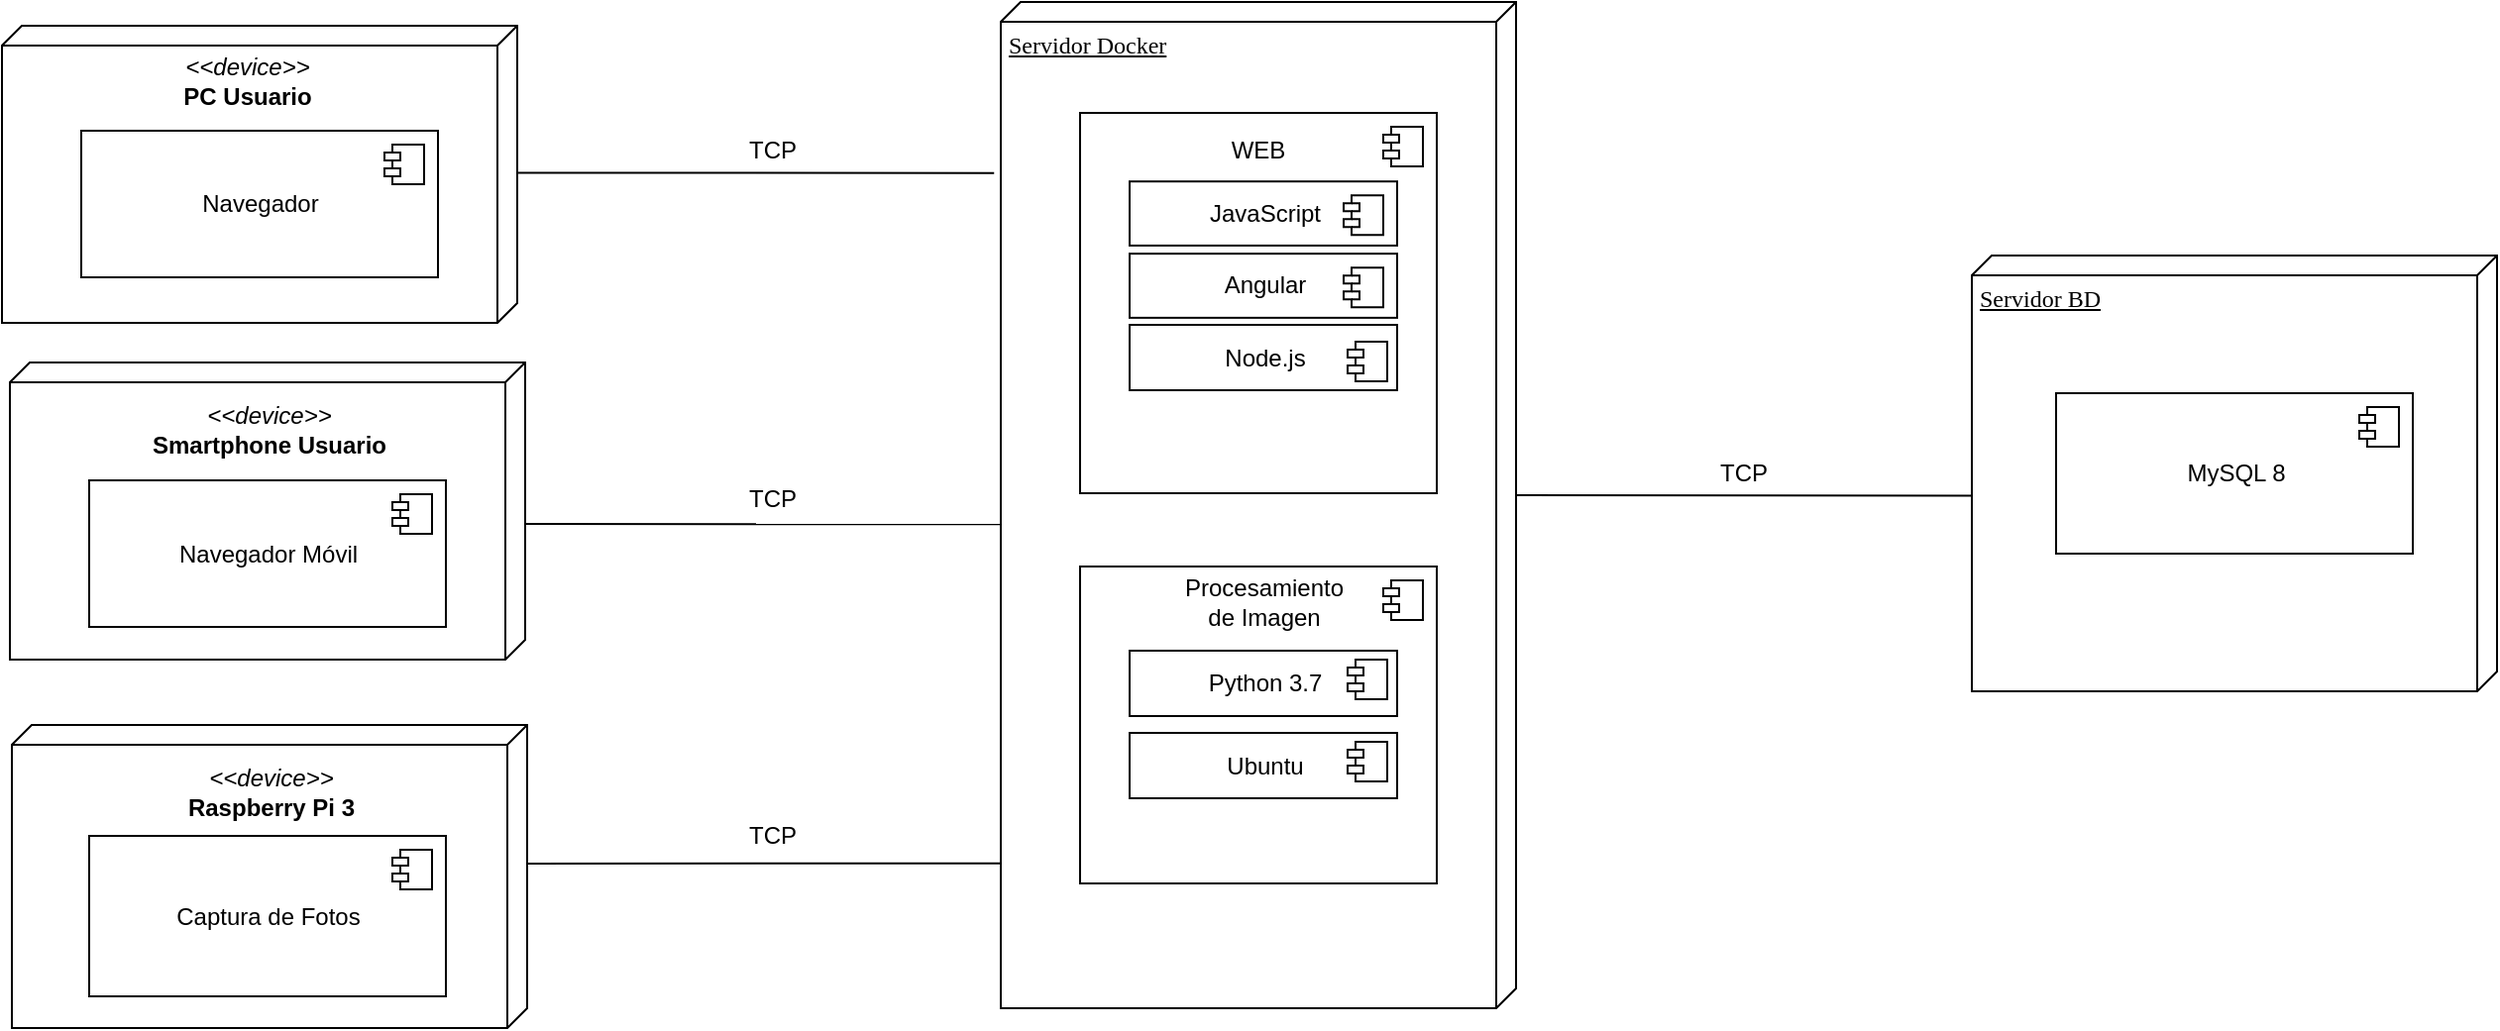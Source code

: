 <mxfile version="10.6.7" type="device"><diagram name="Page-1" id="5f0bae14-7c28-e335-631c-24af17079c00"><mxGraphModel dx="1200" dy="576" grid="1" gridSize="10" guides="1" tooltips="1" connect="1" arrows="1" fold="1" page="1" pageScale="1" pageWidth="1700" pageHeight="1100" background="#ffffff" math="0" shadow="0"><root><mxCell id="0"/><mxCell id="1" parent="0"/><mxCell id="39150e848f15840c-1" value="" style="verticalAlign=top;align=left;spacingTop=8;spacingLeft=2;spacingRight=12;shape=cube;size=10;direction=south;fontStyle=4;html=1;rounded=0;shadow=0;comic=0;labelBackgroundColor=none;strokeColor=#000000;strokeWidth=1;fillColor=#ffffff;fontFamily=Verdana;fontSize=12;fontColor=#000000;" parent="1" vertex="1"><mxGeometry x="36" y="254" width="260" height="150" as="geometry"/></mxCell><mxCell id="39150e848f15840c-2" value="Servidor BD" style="verticalAlign=top;align=left;spacingTop=8;spacingLeft=2;spacingRight=12;shape=cube;size=10;direction=south;fontStyle=4;html=1;rounded=0;shadow=0;comic=0;labelBackgroundColor=none;strokeColor=#000000;strokeWidth=1;fillColor=#ffffff;fontFamily=Verdana;fontSize=12;fontColor=#000000;" parent="1" vertex="1"><mxGeometry x="1030" y="370" width="265" height="220" as="geometry"/></mxCell><mxCell id="39150e848f15840c-3" value="Servidor Docker" style="verticalAlign=top;align=left;spacingTop=8;spacingLeft=2;spacingRight=12;shape=cube;size=10;direction=south;fontStyle=4;html=1;rounded=0;shadow=0;comic=0;labelBackgroundColor=none;strokeColor=#000000;strokeWidth=1;fillColor=#ffffff;fontFamily=Verdana;fontSize=12;fontColor=#000000;" parent="1" vertex="1"><mxGeometry x="540" y="242" width="260" height="508" as="geometry"/></mxCell><mxCell id="ov_D5uP77o9NbNaCsxRw-1" value="Navegador" style="html=1;" parent="1" vertex="1"><mxGeometry x="76" y="307" width="180" height="74" as="geometry"/></mxCell><mxCell id="ov_D5uP77o9NbNaCsxRw-2" value="" style="shape=component;jettyWidth=8;jettyHeight=4;" parent="ov_D5uP77o9NbNaCsxRw-1" vertex="1"><mxGeometry x="1" width="20" height="20" relative="1" as="geometry"><mxPoint x="-27" y="7" as="offset"/></mxGeometry></mxCell><mxCell id="ov_D5uP77o9NbNaCsxRw-3" value="&lt;i&gt;&amp;lt;&amp;lt;device&amp;gt;&amp;gt;&lt;/i&gt;&lt;br&gt;&lt;b&gt;PC Usuario&lt;/b&gt;" style="text;html=1;strokeColor=none;fillColor=none;align=center;verticalAlign=middle;whiteSpace=wrap;rounded=0;" parent="1" vertex="1"><mxGeometry x="125" y="271.5" width="70" height="20" as="geometry"/></mxCell><mxCell id="ov_D5uP77o9NbNaCsxRw-4" value="" style="verticalAlign=top;align=left;spacingTop=8;spacingLeft=2;spacingRight=12;shape=cube;size=10;direction=south;fontStyle=4;html=1;rounded=0;shadow=0;comic=0;labelBackgroundColor=none;strokeColor=#000000;strokeWidth=1;fillColor=#ffffff;fontFamily=Verdana;fontSize=12;fontColor=#000000;" parent="1" vertex="1"><mxGeometry x="40" y="424" width="260" height="150" as="geometry"/></mxCell><mxCell id="ov_D5uP77o9NbNaCsxRw-5" value="Navegador Móvil" style="html=1;" parent="1" vertex="1"><mxGeometry x="80" y="483.5" width="180" height="74" as="geometry"/></mxCell><mxCell id="ov_D5uP77o9NbNaCsxRw-6" value="" style="shape=component;jettyWidth=8;jettyHeight=4;" parent="ov_D5uP77o9NbNaCsxRw-5" vertex="1"><mxGeometry x="1" width="20" height="20" relative="1" as="geometry"><mxPoint x="-27" y="7" as="offset"/></mxGeometry></mxCell><mxCell id="ov_D5uP77o9NbNaCsxRw-7" value="&lt;i&gt;&amp;lt;&amp;lt;device&amp;gt;&amp;gt;&lt;/i&gt;&lt;br&gt;&lt;b&gt;Smartphone Usuario&lt;/b&gt;" style="text;html=1;strokeColor=none;fillColor=none;align=center;verticalAlign=middle;whiteSpace=wrap;rounded=0;" parent="1" vertex="1"><mxGeometry x="96" y="442" width="150" height="32" as="geometry"/></mxCell><mxCell id="ov_D5uP77o9NbNaCsxRw-8" value="" style="html=1;" parent="1" vertex="1"><mxGeometry x="580" y="298" width="180" height="192" as="geometry"/></mxCell><mxCell id="ov_D5uP77o9NbNaCsxRw-9" value="" style="shape=component;jettyWidth=8;jettyHeight=4;" parent="ov_D5uP77o9NbNaCsxRw-8" vertex="1"><mxGeometry x="1" width="20" height="20" relative="1" as="geometry"><mxPoint x="-27" y="7" as="offset"/></mxGeometry></mxCell><mxCell id="ov_D5uP77o9NbNaCsxRw-13" value="WEB" style="text;html=1;strokeColor=none;fillColor=none;align=center;verticalAlign=middle;whiteSpace=wrap;rounded=0;" parent="ov_D5uP77o9NbNaCsxRw-8" vertex="1"><mxGeometry x="70" y="3.148" width="40" height="31.475" as="geometry"/></mxCell><mxCell id="ov_D5uP77o9NbNaCsxRw-17" value="JavaScript" style="html=1;" parent="ov_D5uP77o9NbNaCsxRw-8" vertex="1"><mxGeometry x="25" y="34.605" width="135" height="32.372" as="geometry"/></mxCell><mxCell id="ov_D5uP77o9NbNaCsxRw-18" value="" style="shape=component;jettyWidth=8;jettyHeight=4;" parent="ov_D5uP77o9NbNaCsxRw-17" vertex="1"><mxGeometry x="1" width="20" height="20" relative="1" as="geometry"><mxPoint x="-27" y="7" as="offset"/></mxGeometry></mxCell><mxCell id="ov_D5uP77o9NbNaCsxRw-28" value="Angular" style="html=1;" parent="ov_D5uP77o9NbNaCsxRw-8" vertex="1"><mxGeometry x="25" y="71.063" width="135" height="32.372" as="geometry"/></mxCell><mxCell id="ov_D5uP77o9NbNaCsxRw-29" value="" style="shape=component;jettyWidth=8;jettyHeight=4;" parent="ov_D5uP77o9NbNaCsxRw-28" vertex="1"><mxGeometry x="1" width="20" height="20" relative="1" as="geometry"><mxPoint x="-27" y="7" as="offset"/></mxGeometry></mxCell><mxCell id="ov_D5uP77o9NbNaCsxRw-32" value="Node.js" style="html=1;" parent="ov_D5uP77o9NbNaCsxRw-8" vertex="1"><mxGeometry x="25" y="107" width="135" height="33" as="geometry"/></mxCell><mxCell id="ov_D5uP77o9NbNaCsxRw-33" value="" style="shape=component;jettyWidth=8;jettyHeight=4;" parent="ov_D5uP77o9NbNaCsxRw-32" vertex="1"><mxGeometry x="1" width="20" height="20" relative="1" as="geometry"><mxPoint x="-25" y="8.5" as="offset"/></mxGeometry></mxCell><mxCell id="ov_D5uP77o9NbNaCsxRw-14" value="" style="html=1;" parent="1" vertex="1"><mxGeometry x="580" y="527" width="180" height="160" as="geometry"/></mxCell><mxCell id="ov_D5uP77o9NbNaCsxRw-15" value="" style="shape=component;jettyWidth=8;jettyHeight=4;" parent="ov_D5uP77o9NbNaCsxRw-14" vertex="1"><mxGeometry x="1" width="20" height="20" relative="1" as="geometry"><mxPoint x="-27" y="7" as="offset"/></mxGeometry></mxCell><mxCell id="ov_D5uP77o9NbNaCsxRw-16" value="Procesamiento de Imagen" style="text;html=1;strokeColor=none;fillColor=none;align=center;verticalAlign=middle;whiteSpace=wrap;rounded=0;" parent="ov_D5uP77o9NbNaCsxRw-14" vertex="1"><mxGeometry x="52.5" y="4.672" width="80" height="25.693" as="geometry"/></mxCell><mxCell id="ov_D5uP77o9NbNaCsxRw-21" value="Ubuntu" style="html=1;" parent="ov_D5uP77o9NbNaCsxRw-14" vertex="1"><mxGeometry x="25" y="84" width="135" height="33" as="geometry"/></mxCell><mxCell id="ov_D5uP77o9NbNaCsxRw-22" value="" style="shape=component;jettyWidth=8;jettyHeight=4;" parent="ov_D5uP77o9NbNaCsxRw-21" vertex="1"><mxGeometry x="1" width="20" height="20" relative="1" as="geometry"><mxPoint x="-25" y="4.5" as="offset"/></mxGeometry></mxCell><mxCell id="Y1f60TkPOZzr5WEuJtNx-11" value="Python 3.7" style="html=1;" vertex="1" parent="ov_D5uP77o9NbNaCsxRw-14"><mxGeometry x="25" y="42.5" width="135" height="33" as="geometry"/></mxCell><mxCell id="Y1f60TkPOZzr5WEuJtNx-12" value="" style="shape=component;jettyWidth=8;jettyHeight=4;" vertex="1" parent="Y1f60TkPOZzr5WEuJtNx-11"><mxGeometry x="1" width="20" height="20" relative="1" as="geometry"><mxPoint x="-25" y="4.5" as="offset"/></mxGeometry></mxCell><mxCell id="ov_D5uP77o9NbNaCsxRw-36" value="" style="verticalAlign=top;align=left;spacingTop=8;spacingLeft=2;spacingRight=12;shape=cube;size=10;direction=south;fontStyle=4;html=1;rounded=0;shadow=0;comic=0;labelBackgroundColor=none;strokeColor=#000000;strokeWidth=1;fillColor=#ffffff;fontFamily=Verdana;fontSize=12;fontColor=#000000;" parent="1" vertex="1"><mxGeometry x="41" y="607" width="260" height="153" as="geometry"/></mxCell><mxCell id="ov_D5uP77o9NbNaCsxRw-37" value="Captura de Fotos" style="html=1;" parent="1" vertex="1"><mxGeometry x="80" y="663" width="180" height="81" as="geometry"/></mxCell><mxCell id="ov_D5uP77o9NbNaCsxRw-38" value="" style="shape=component;jettyWidth=8;jettyHeight=4;" parent="ov_D5uP77o9NbNaCsxRw-37" vertex="1"><mxGeometry x="1" width="20" height="20" relative="1" as="geometry"><mxPoint x="-27" y="7" as="offset"/></mxGeometry></mxCell><mxCell id="ov_D5uP77o9NbNaCsxRw-39" value="&lt;i&gt;&amp;lt;&amp;lt;device&amp;gt;&amp;gt;&lt;/i&gt;&lt;br&gt;&lt;b&gt;Raspberry Pi 3&lt;/b&gt;" style="text;html=1;strokeColor=none;fillColor=none;align=center;verticalAlign=middle;whiteSpace=wrap;rounded=0;" parent="1" vertex="1"><mxGeometry x="97" y="625" width="150" height="32" as="geometry"/></mxCell><mxCell id="YnT2g76Jmx85miEsl2qa-4" value="" style="endArrow=none;html=1;exitX=0;exitY=0;exitDx=70;exitDy=0;exitPerimeter=0;entryX=0.856;entryY=1;entryDx=0;entryDy=0;entryPerimeter=0;" parent="1" source="ov_D5uP77o9NbNaCsxRw-36" target="39150e848f15840c-3" edge="1"><mxGeometry width="50" height="50" relative="1" as="geometry"><mxPoint x="40" y="940" as="sourcePoint"/><mxPoint x="470" y="630" as="targetPoint"/></mxGeometry></mxCell><mxCell id="YnT2g76Jmx85miEsl2qa-5" value="" style="endArrow=none;html=1;exitX=0;exitY=0;exitDx=70;exitDy=0;exitPerimeter=0;entryX=0.519;entryY=1;entryDx=0;entryDy=0;entryPerimeter=0;" parent="1" target="39150e848f15840c-3" edge="1"><mxGeometry width="50" height="50" relative="1" as="geometry"><mxPoint x="300.5" y="505.5" as="sourcePoint"/><mxPoint x="450" y="430" as="targetPoint"/></mxGeometry></mxCell><mxCell id="YnT2g76Jmx85miEsl2qa-6" value="" style="endArrow=none;html=1;exitX=0.495;exitY=-0.002;exitDx=0;exitDy=0;exitPerimeter=0;entryX=0.17;entryY=1.013;entryDx=0;entryDy=0;entryPerimeter=0;" parent="1" source="39150e848f15840c-1" target="39150e848f15840c-3" edge="1"><mxGeometry width="50" height="50" relative="1" as="geometry"><mxPoint x="290" y="329" as="sourcePoint"/><mxPoint x="450" y="280" as="targetPoint"/></mxGeometry></mxCell><mxCell id="YnT2g76Jmx85miEsl2qa-7" value="" style="endArrow=none;html=1;exitX=0;exitY=0;exitDx=249;exitDy=0;exitPerimeter=0;entryX=0.551;entryY=1;entryDx=0;entryDy=0;entryPerimeter=0;" parent="1" source="39150e848f15840c-3" target="39150e848f15840c-2" edge="1"><mxGeometry width="50" height="50" relative="1" as="geometry"><mxPoint x="798.857" y="484.857" as="sourcePoint"/><mxPoint x="990" y="460" as="targetPoint"/></mxGeometry></mxCell><mxCell id="eOcr4LJTOIiAjPkq652T-1" value="MySQL 8" style="html=1;" parent="1" vertex="1"><mxGeometry x="1072.5" y="439.5" width="180" height="81" as="geometry"/></mxCell><mxCell id="eOcr4LJTOIiAjPkq652T-2" value="" style="shape=component;jettyWidth=8;jettyHeight=4;" parent="eOcr4LJTOIiAjPkq652T-1" vertex="1"><mxGeometry x="1" width="20" height="20" relative="1" as="geometry"><mxPoint x="-27" y="7" as="offset"/></mxGeometry></mxCell><mxCell id="Y1f60TkPOZzr5WEuJtNx-1" value="TCP&lt;br&gt;" style="text;html=1;strokeColor=none;fillColor=none;align=center;verticalAlign=middle;whiteSpace=wrap;rounded=0;" vertex="1" parent="1"><mxGeometry x="350" y="647" width="150" height="32" as="geometry"/></mxCell><mxCell id="Y1f60TkPOZzr5WEuJtNx-2" value="TCP&lt;br&gt;" style="text;html=1;strokeColor=none;fillColor=none;align=center;verticalAlign=middle;whiteSpace=wrap;rounded=0;" vertex="1" parent="1"><mxGeometry x="350" y="476.5" width="150" height="32" as="geometry"/></mxCell><mxCell id="Y1f60TkPOZzr5WEuJtNx-3" value="TCP&lt;br&gt;" style="text;html=1;strokeColor=none;fillColor=none;align=center;verticalAlign=middle;whiteSpace=wrap;rounded=0;" vertex="1" parent="1"><mxGeometry x="350" y="301" width="150" height="32" as="geometry"/></mxCell><mxCell id="Y1f60TkPOZzr5WEuJtNx-4" value="TCP&lt;br&gt;" style="text;html=1;strokeColor=none;fillColor=none;align=center;verticalAlign=middle;whiteSpace=wrap;rounded=0;" vertex="1" parent="1"><mxGeometry x="840" y="464" width="150" height="32" as="geometry"/></mxCell></root></mxGraphModel></diagram></mxfile>